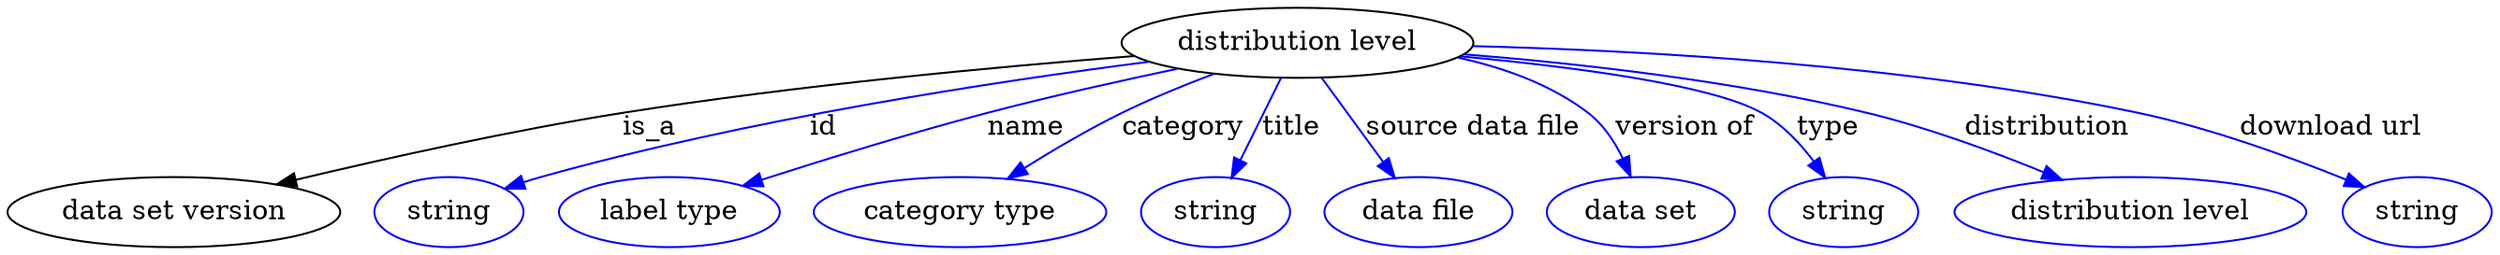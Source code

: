 digraph {
	graph [bb="0,0,1040.2,123"];
	node [label="\N"];
	"distribution level"	 [height=0.5,
		label="distribution level",
		pos="540.64,105",
		width=1.9679];
	"data set version"	 [height=0.5,
		pos="65.644,18",
		width=1.8234];
	"distribution level" -> "data set version"	 [label=is_a,
		lp="264.64,61.5",
		pos="e,108.92,31.598 473.24,99.237 414.81,93.601 328.16,83.705 253.64,69 207.5,59.894 156.01,45.63 118.6,34.5"];
	id	 [color=blue,
		height=0.5,
		label=string,
		pos="179.64,18",
		width=0.84854];
	"distribution level" -> id	 [color=blue,
		label=id,
		lp="338.14,61.5",
		pos="e,203.47,29.578 478.52,96.168 412.97,85.811 307.24,66.129 219.64,36 217.4,35.227 215.1,34.374 212.81,33.474",
		style=solid];
	name	 [color=blue,
		height=0.5,
		label="label type",
		pos="273.64,18",
		width=1.2638];
	"distribution level" -> name	 [color=blue,
		label=name,
		lp="427.14,61.5",
		pos="e,306,30.814 490.74,92.096 466.7,85.618 437.53,77.378 411.64,69 379.07,58.456 342.78,44.972 315.59,34.517",
		style=solid];
	category	 [color=blue,
		height=0.5,
		label="category type",
		pos="395.64,18",
		width=1.6249];
	"distribution level" -> category	 [color=blue,
		label=category,
		lp="492.14,61.5",
		pos="e,417.77,34.725 506.4,89.149 494.27,83.202 480.65,76.146 468.64,69 454.29,60.457 439.04,50.039 426.22,40.851",
		style=solid];
	title	 [color=blue,
		height=0.5,
		label=string,
		pos="502.64,18",
		width=0.84854];
	"distribution level" -> title	 [color=blue,
		label=title,
		lp="535.64,61.5",
		pos="e,510.38,35.706 532.77,86.974 527.49,74.878 520.43,58.726 514.48,45.093",
		style=solid];
	"source data file"	 [color=blue,
		height=0.5,
		label="data file",
		pos="590.64,18",
		width=1.1013];
	"distribution level" -> "source data file"	 [color=blue,
		label="source data file",
		lp="610.64,61.5",
		pos="e,580.47,35.706 551,86.974 558.02,74.761 567.42,58.412 575.3,44.697",
		style=solid];
	"version of"	 [color=blue,
		height=0.5,
		label="data set",
		pos="685.64,18",
		width=1.0471];
	"distribution level" -> "version of"	 [color=blue,
		label="version of",
		lp="697.14,61.5",
		pos="e,679.41,35.88 600.86,95.424 620.19,90.092 640.71,81.819 656.64,69 664.45,62.718 670.55,53.73 675.08,45.044",
		style=solid];
	type	 [color=blue,
		height=0.5,
		label=string,
		pos="771.64,18",
		width=0.84854];
	"distribution level" -> type	 [color=blue,
		label=type,
		lp="759.64,61.5",
		pos="e,761.45,35.37 605.25,97.3 651.09,90.97 708,81.091 728.64,69 739.2,62.817 748.37,53.05 755.5,43.711",
		style=solid];
	distribution	 [color=blue,
		height=0.5,
		label="distribution level",
		pos="890.64,18",
		width=1.9679];
	"distribution level" -> distribution	 [color=blue,
		label=distribution,
		lp="847.14,61.5",
		pos="e,859.77,34.392 608.28,99.44 655.8,94.376 720.48,85.144 775.64,69 801.39,61.465 828.9,49.421 850.56,38.928",
		style=solid];
	"download url"	 [color=blue,
		height=0.5,
		label=string,
		pos="1009.6,18",
		width=0.84854];
	"distribution level" -> "download url"	 [color=blue,
		label="download url",
		lp="965.14,61.5",
		pos="e,986.46,29.779 611.27,102.79 681.05,99.388 790.4,90.776 882.64,69 916.07,61.11 952.23,45.872 977.39,34.099",
		style=solid];
}
